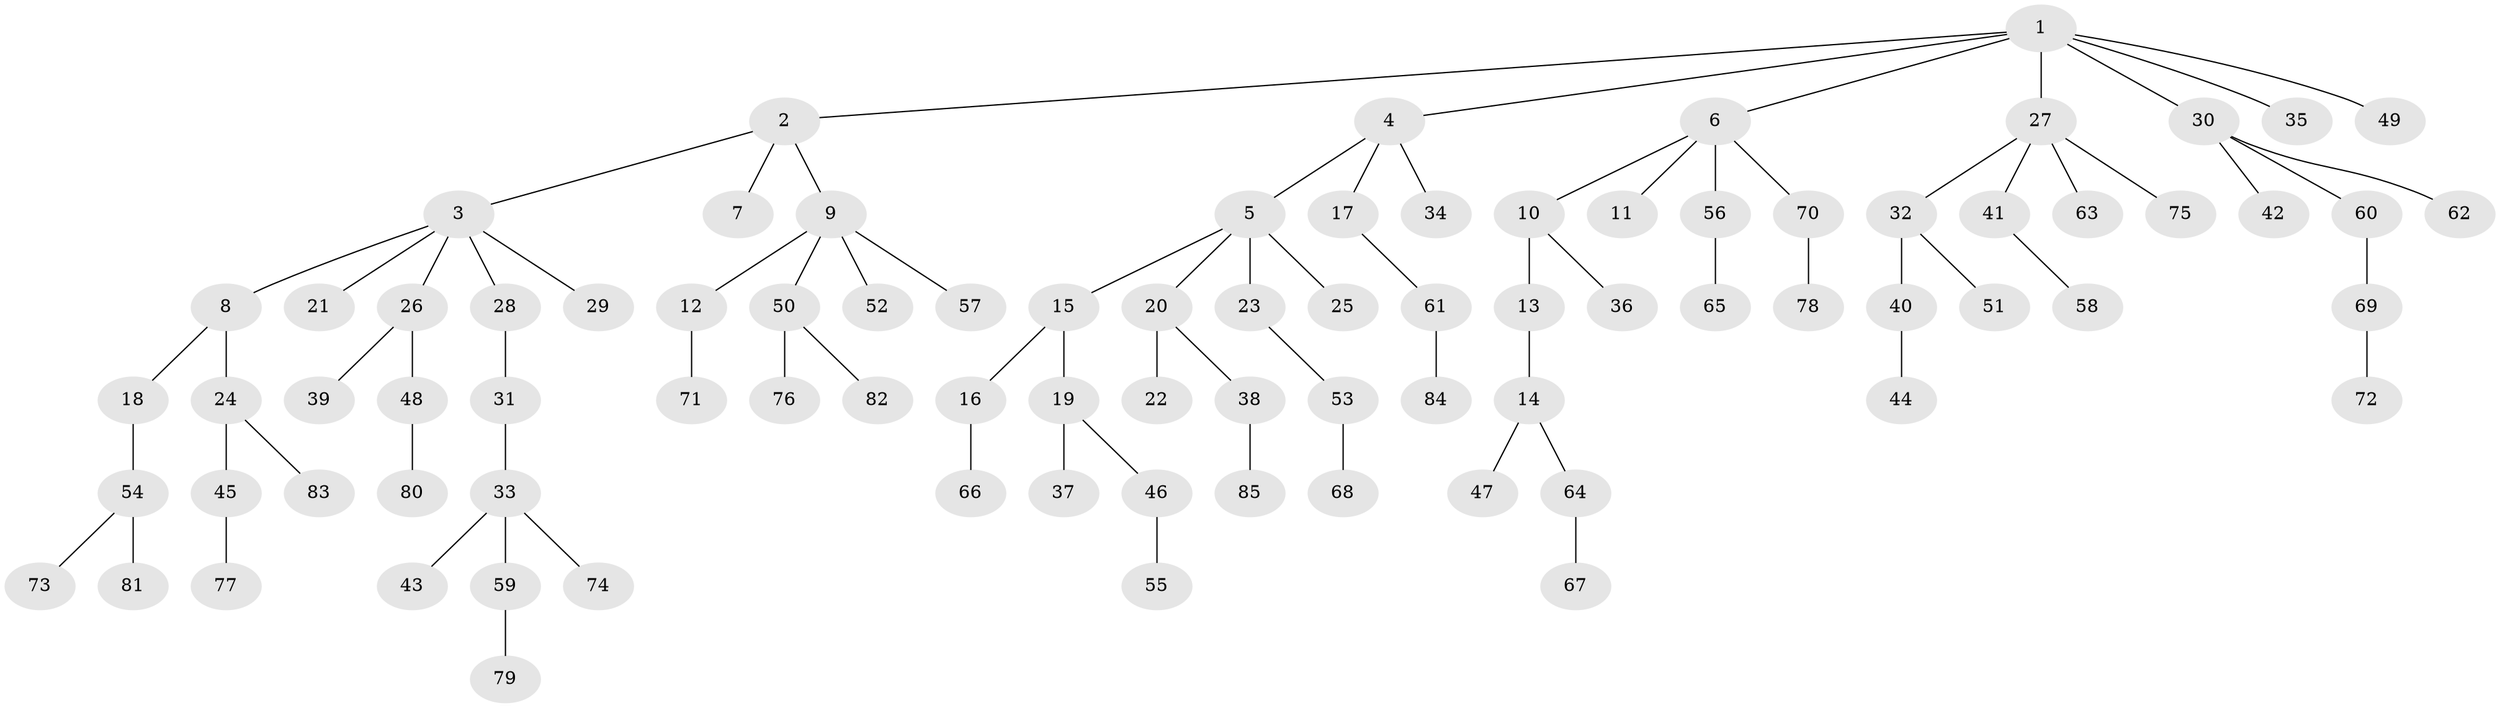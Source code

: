 // coarse degree distribution, {6: 0.018867924528301886, 3: 0.11320754716981132, 5: 0.018867924528301886, 4: 0.07547169811320754, 2: 0.33962264150943394, 1: 0.4339622641509434}
// Generated by graph-tools (version 1.1) at 2025/51/03/04/25 22:51:59]
// undirected, 85 vertices, 84 edges
graph export_dot {
  node [color=gray90,style=filled];
  1;
  2;
  3;
  4;
  5;
  6;
  7;
  8;
  9;
  10;
  11;
  12;
  13;
  14;
  15;
  16;
  17;
  18;
  19;
  20;
  21;
  22;
  23;
  24;
  25;
  26;
  27;
  28;
  29;
  30;
  31;
  32;
  33;
  34;
  35;
  36;
  37;
  38;
  39;
  40;
  41;
  42;
  43;
  44;
  45;
  46;
  47;
  48;
  49;
  50;
  51;
  52;
  53;
  54;
  55;
  56;
  57;
  58;
  59;
  60;
  61;
  62;
  63;
  64;
  65;
  66;
  67;
  68;
  69;
  70;
  71;
  72;
  73;
  74;
  75;
  76;
  77;
  78;
  79;
  80;
  81;
  82;
  83;
  84;
  85;
  1 -- 2;
  1 -- 4;
  1 -- 6;
  1 -- 27;
  1 -- 30;
  1 -- 35;
  1 -- 49;
  2 -- 3;
  2 -- 7;
  2 -- 9;
  3 -- 8;
  3 -- 21;
  3 -- 26;
  3 -- 28;
  3 -- 29;
  4 -- 5;
  4 -- 17;
  4 -- 34;
  5 -- 15;
  5 -- 20;
  5 -- 23;
  5 -- 25;
  6 -- 10;
  6 -- 11;
  6 -- 56;
  6 -- 70;
  8 -- 18;
  8 -- 24;
  9 -- 12;
  9 -- 50;
  9 -- 52;
  9 -- 57;
  10 -- 13;
  10 -- 36;
  12 -- 71;
  13 -- 14;
  14 -- 47;
  14 -- 64;
  15 -- 16;
  15 -- 19;
  16 -- 66;
  17 -- 61;
  18 -- 54;
  19 -- 37;
  19 -- 46;
  20 -- 22;
  20 -- 38;
  23 -- 53;
  24 -- 45;
  24 -- 83;
  26 -- 39;
  26 -- 48;
  27 -- 32;
  27 -- 41;
  27 -- 63;
  27 -- 75;
  28 -- 31;
  30 -- 42;
  30 -- 60;
  30 -- 62;
  31 -- 33;
  32 -- 40;
  32 -- 51;
  33 -- 43;
  33 -- 59;
  33 -- 74;
  38 -- 85;
  40 -- 44;
  41 -- 58;
  45 -- 77;
  46 -- 55;
  48 -- 80;
  50 -- 76;
  50 -- 82;
  53 -- 68;
  54 -- 73;
  54 -- 81;
  56 -- 65;
  59 -- 79;
  60 -- 69;
  61 -- 84;
  64 -- 67;
  69 -- 72;
  70 -- 78;
}
